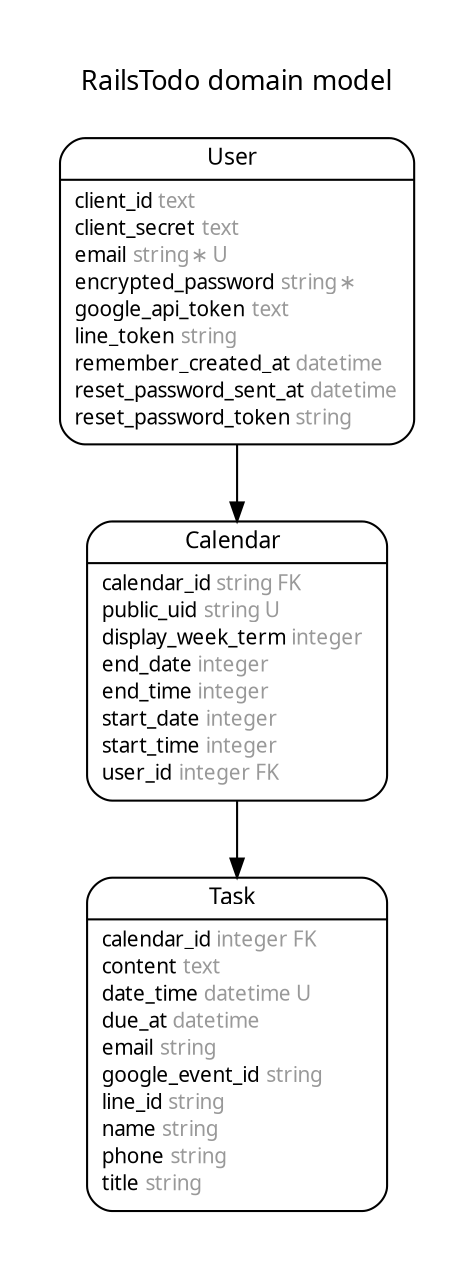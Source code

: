 digraph RailsTodo {
rankdir = "LR";
ranksep = "0.5";
nodesep = "0.4";
pad = "0.4,0.4";
margin = "0,0";
concentrate = "true";
labelloc = "t";
fontsize = "13";
fontname = "Arial BoldMT";
splines = "spline";
node[ shape  =  "Mrecord" , fontsize  =  "10" , fontname  =  "ArialMT" , margin  =  "0.07,0.05" , penwidth  =  "1.0"];
edge[ fontname  =  "ArialMT" , fontsize  =  "7" , dir  =  "both" , arrowsize  =  "0.9" , penwidth  =  "1.0" , labelangle  =  "32" , labeldistance  =  "1.8"];
rankdir = "TB";
label = "RailsTodo domain model\n\n";
m_Calendar [label = <{<table border="0" align="center" cellspacing="0.5" cellpadding="0" width="134">
  <tr><td align="center" valign="bottom" width="130"><font face="Arial BoldMT" point-size="11">Calendar</font></td></tr>
</table>
|
<table border="0" align="left" cellspacing="2" cellpadding="0" width="134">
  <tr><td align="left" width="130" port="calendar_id">calendar_id <font face="Arial ItalicMT" color="grey60">string FK</font></td></tr>
  <tr><td align="left" width="130" port="public_uid">public_uid <font face="Arial ItalicMT" color="grey60">string U</font></td></tr>
  <tr><td align="left" width="130" port="display_week_term">display_week_term <font face="Arial ItalicMT" color="grey60">integer</font></td></tr>
  <tr><td align="left" width="130" port="end_date">end_date <font face="Arial ItalicMT" color="grey60">integer</font></td></tr>
  <tr><td align="left" width="130" port="end_time">end_time <font face="Arial ItalicMT" color="grey60">integer</font></td></tr>
  <tr><td align="left" width="130" port="start_date">start_date <font face="Arial ItalicMT" color="grey60">integer</font></td></tr>
  <tr><td align="left" width="130" port="start_time">start_time <font face="Arial ItalicMT" color="grey60">integer</font></td></tr>
  <tr><td align="left" width="130" port="user_id">user_id <font face="Arial ItalicMT" color="grey60">integer FK</font></td></tr>
</table>
}>];
m_Task [label = <{<table border="0" align="center" cellspacing="0.5" cellpadding="0" width="134">
  <tr><td align="center" valign="bottom" width="130"><font face="Arial BoldMT" point-size="11">Task</font></td></tr>
</table>
|
<table border="0" align="left" cellspacing="2" cellpadding="0" width="134">
  <tr><td align="left" width="130" port="calendar_id">calendar_id <font face="Arial ItalicMT" color="grey60">integer FK</font></td></tr>
  <tr><td align="left" width="130" port="content">content <font face="Arial ItalicMT" color="grey60">text</font></td></tr>
  <tr><td align="left" width="130" port="date_time">date_time <font face="Arial ItalicMT" color="grey60">datetime U</font></td></tr>
  <tr><td align="left" width="130" port="due_at">due_at <font face="Arial ItalicMT" color="grey60">datetime</font></td></tr>
  <tr><td align="left" width="130" port="email">email <font face="Arial ItalicMT" color="grey60">string</font></td></tr>
  <tr><td align="left" width="130" port="google_event_id">google_event_id <font face="Arial ItalicMT" color="grey60">string</font></td></tr>
  <tr><td align="left" width="130" port="line_id">line_id <font face="Arial ItalicMT" color="grey60">string</font></td></tr>
  <tr><td align="left" width="130" port="name">name <font face="Arial ItalicMT" color="grey60">string</font></td></tr>
  <tr><td align="left" width="130" port="phone">phone <font face="Arial ItalicMT" color="grey60">string</font></td></tr>
  <tr><td align="left" width="130" port="title">title <font face="Arial ItalicMT" color="grey60">string</font></td></tr>
</table>
}>];
m_User [label = <{<table border="0" align="center" cellspacing="0.5" cellpadding="0" width="134">
  <tr><td align="center" valign="bottom" width="130"><font face="Arial BoldMT" point-size="11">User</font></td></tr>
</table>
|
<table border="0" align="left" cellspacing="2" cellpadding="0" width="134">
  <tr><td align="left" width="130" port="client_id">client_id <font face="Arial ItalicMT" color="grey60">text</font></td></tr>
  <tr><td align="left" width="130" port="client_secret">client_secret <font face="Arial ItalicMT" color="grey60">text</font></td></tr>
  <tr><td align="left" width="130" port="email">email <font face="Arial ItalicMT" color="grey60">string ∗ U</font></td></tr>
  <tr><td align="left" width="130" port="encrypted_password">encrypted_password <font face="Arial ItalicMT" color="grey60">string ∗</font></td></tr>
  <tr><td align="left" width="130" port="google_api_token">google_api_token <font face="Arial ItalicMT" color="grey60">text</font></td></tr>
  <tr><td align="left" width="130" port="line_token">line_token <font face="Arial ItalicMT" color="grey60">string</font></td></tr>
  <tr><td align="left" width="130" port="remember_created_at">remember_created_at <font face="Arial ItalicMT" color="grey60">datetime</font></td></tr>
  <tr><td align="left" width="130" port="reset_password_sent_at">reset_password_sent_at <font face="Arial ItalicMT" color="grey60">datetime</font></td></tr>
  <tr><td align="left" width="130" port="reset_password_token">reset_password_token <font face="Arial ItalicMT" color="grey60">string</font></td></tr>
</table>
}>];
  m_User -> m_Calendar [arrowhead = "normal", arrowtail = "none", weight = "2"];
  m_Calendar -> m_Task [arrowhead = "normal", arrowtail = "none", weight = "2"];
}

